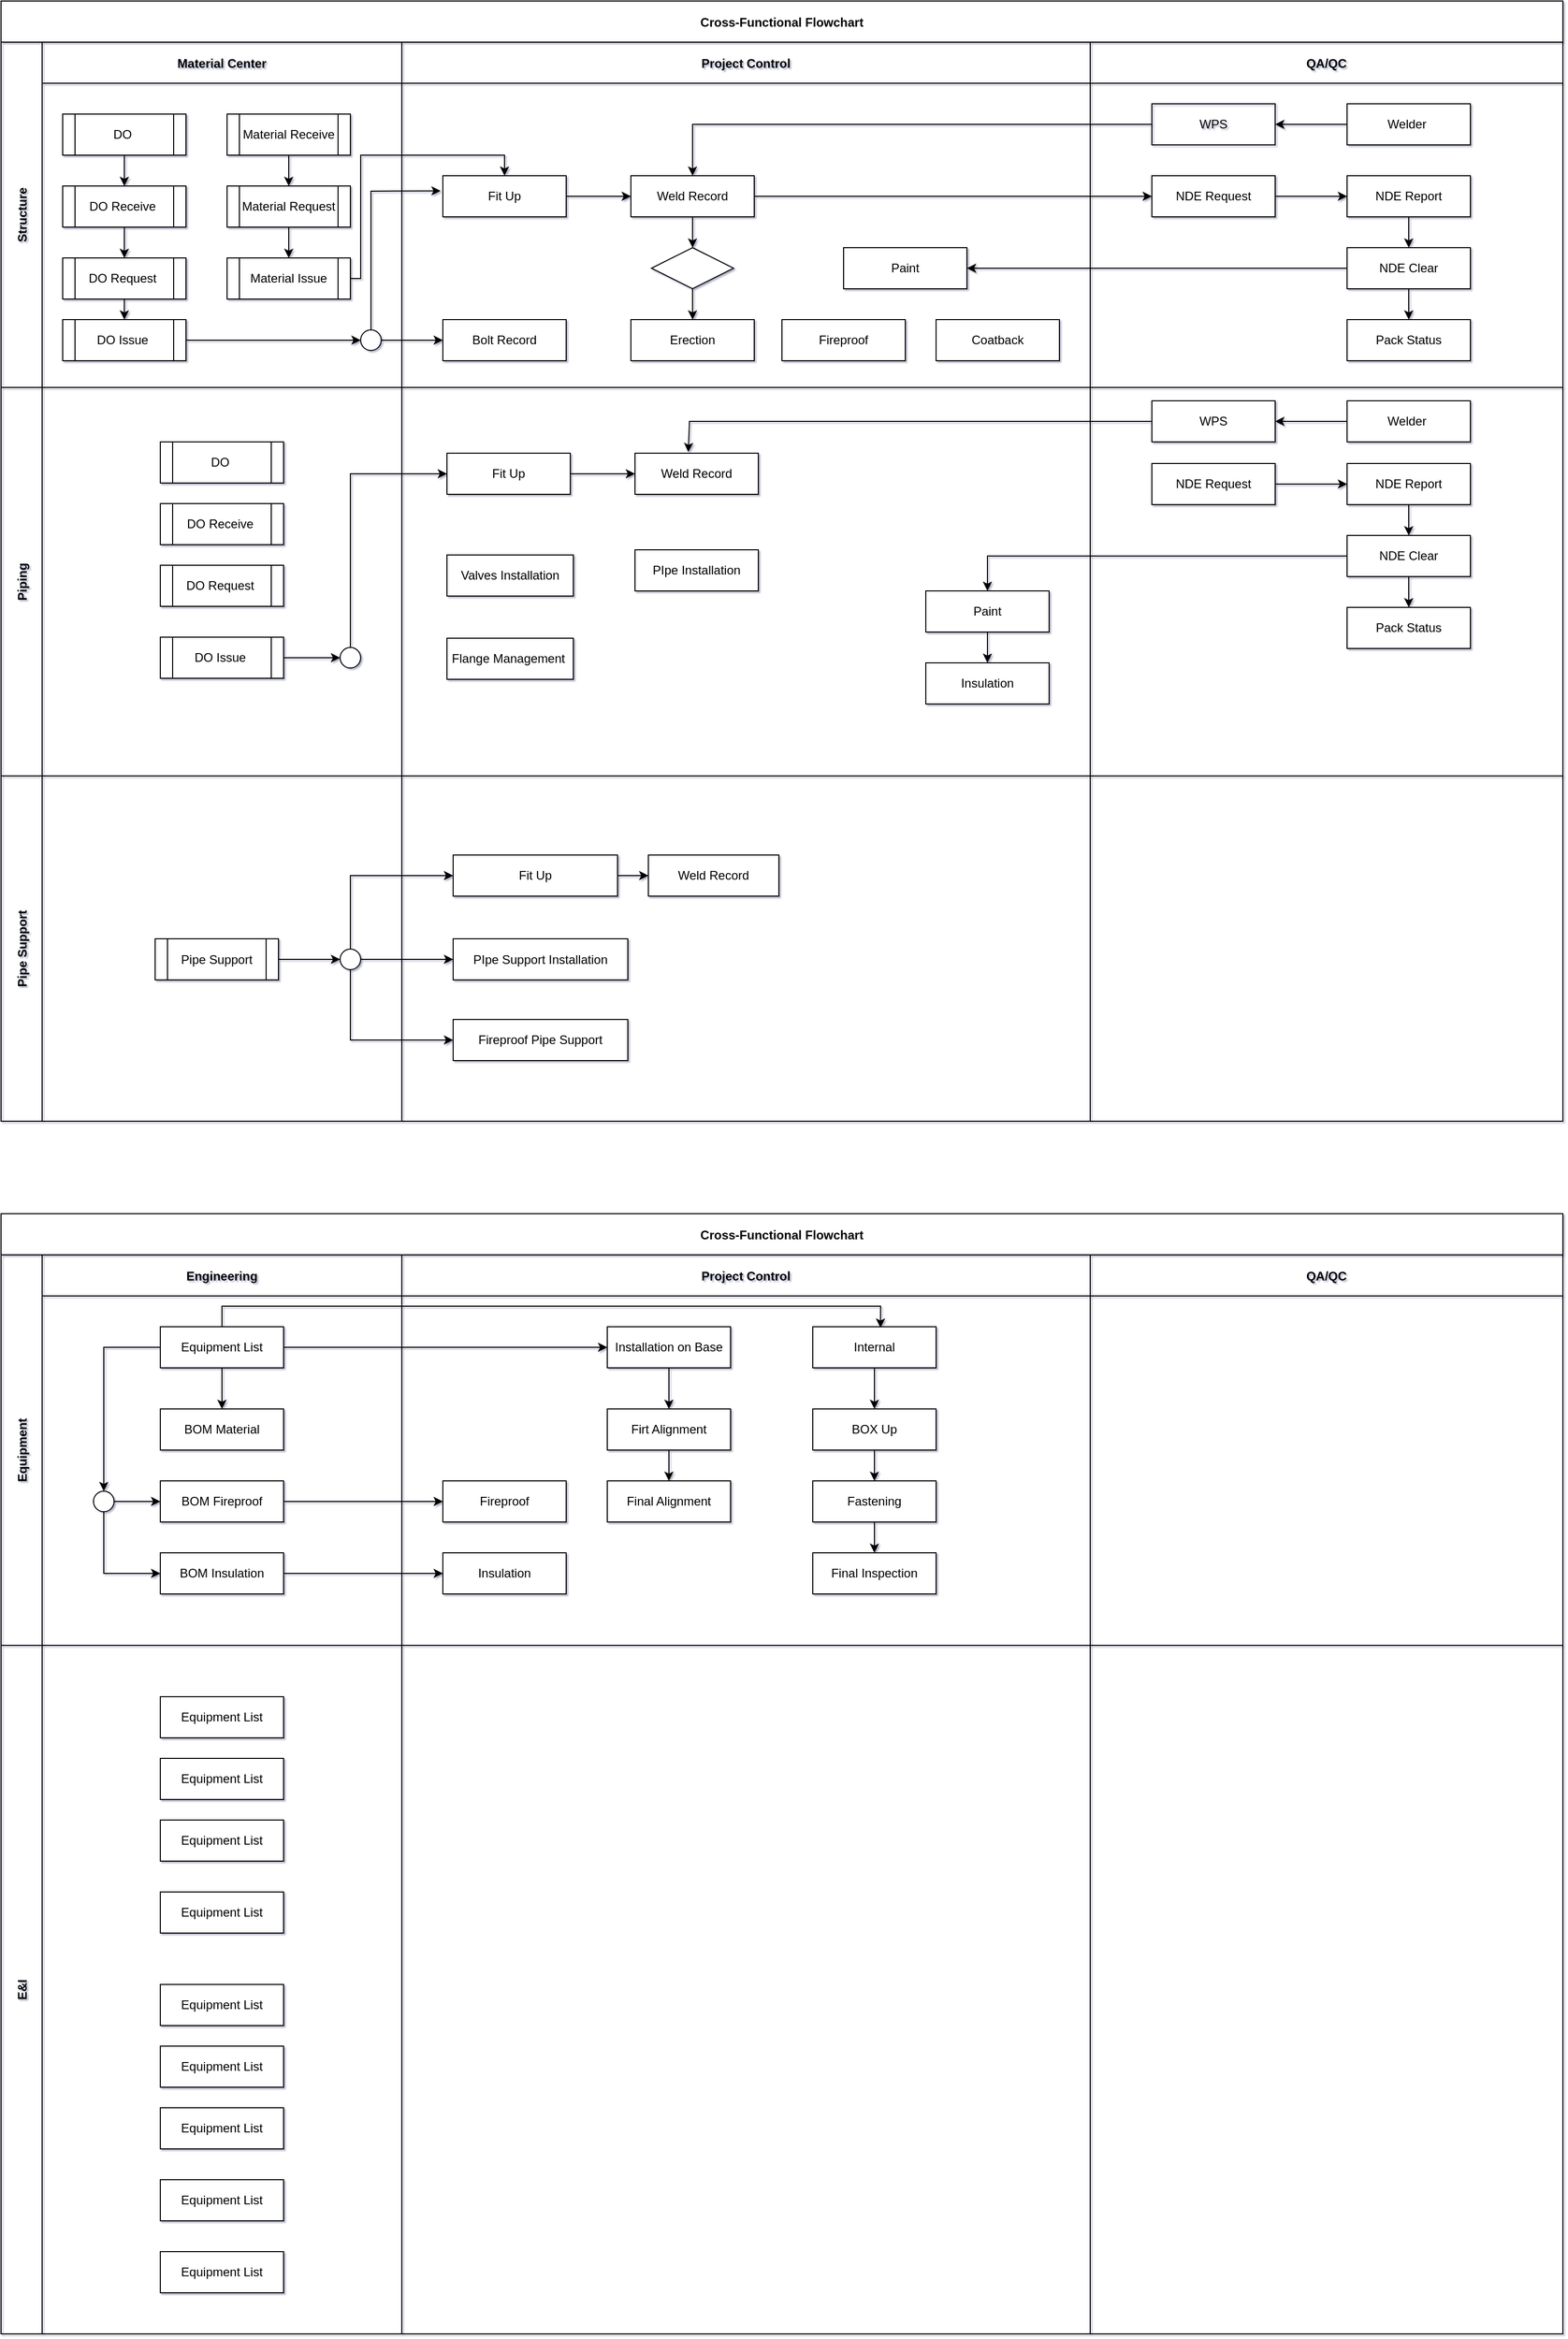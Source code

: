 <mxfile>
    <diagram id="Wvv7pnAJO43W1NHOl9yh" name="Page-1">
        <mxGraphModel dx="1386" dy="779" grid="1" gridSize="10" guides="1" tooltips="1" connect="1" arrows="1" fold="1" page="1" pageScale="1" pageWidth="1654" pageHeight="1169" background="none" math="0" shadow="1">
            <root>
                <mxCell id="0"/>
                <mxCell id="1" parent="0"/>
                <mxCell id="162" value="Cross-Functional Flowchart" style="shape=table;childLayout=tableLayout;startSize=40;collapsible=0;recursiveResize=0;expand=0;fontStyle=1;rounded=0;" parent="1" vertex="1">
                    <mxGeometry x="90" y="30" width="1520" height="1090" as="geometry"/>
                </mxCell>
                <mxCell id="163" value="Structure" style="shape=tableRow;horizontal=0;startSize=40;swimlaneHead=0;swimlaneBody=0;top=0;left=0;bottom=0;right=0;dropTarget=0;fillColor=none;collapsible=0;recursiveResize=0;expand=0;fontStyle=1;rounded=0;" parent="162" vertex="1">
                    <mxGeometry y="40" width="1520" height="336" as="geometry"/>
                </mxCell>
                <mxCell id="164" value="Material Center" style="swimlane;swimlaneHead=0;swimlaneBody=0;fontStyle=0;connectable=0;fillColor=none;startSize=40;collapsible=0;recursiveResize=0;expand=0;fontStyle=1;rounded=0;" parent="163" vertex="1">
                    <mxGeometry x="40" width="350" height="336" as="geometry">
                        <mxRectangle width="350" height="336" as="alternateBounds"/>
                    </mxGeometry>
                </mxCell>
                <mxCell id="336" style="edgeStyle=none;jumpStyle=line;html=1;exitX=0.5;exitY=1;exitDx=0;exitDy=0;entryX=0.5;entryY=0;entryDx=0;entryDy=0;strokeColor=default;rounded=0;" parent="164" source="176" target="177" edge="1">
                    <mxGeometry relative="1" as="geometry"/>
                </mxCell>
                <mxCell id="176" value="DO&amp;nbsp;" style="shape=process;whiteSpace=wrap;html=1;backgroundOutline=1;rounded=0;" parent="164" vertex="1">
                    <mxGeometry x="20" y="70" width="120" height="40" as="geometry"/>
                </mxCell>
                <mxCell id="337" style="edgeStyle=none;jumpStyle=line;html=1;exitX=0.5;exitY=1;exitDx=0;exitDy=0;entryX=0.5;entryY=0;entryDx=0;entryDy=0;strokeColor=default;rounded=0;" parent="164" source="177" target="178" edge="1">
                    <mxGeometry relative="1" as="geometry"/>
                </mxCell>
                <mxCell id="177" value="DO Receive&amp;nbsp;" style="shape=process;whiteSpace=wrap;html=1;backgroundOutline=1;rounded=0;" parent="164" vertex="1">
                    <mxGeometry x="20" y="140" width="120" height="40" as="geometry"/>
                </mxCell>
                <mxCell id="338" style="edgeStyle=none;jumpStyle=line;html=1;exitX=0.5;exitY=1;exitDx=0;exitDy=0;strokeColor=default;rounded=0;" parent="164" source="178" target="179" edge="1">
                    <mxGeometry relative="1" as="geometry"/>
                </mxCell>
                <mxCell id="178" value="DO Request&amp;nbsp;" style="shape=process;whiteSpace=wrap;html=1;backgroundOutline=1;rounded=0;" parent="164" vertex="1">
                    <mxGeometry x="20" y="210" width="120" height="40" as="geometry"/>
                </mxCell>
                <mxCell id="218" style="edgeStyle=none;html=1;exitX=1;exitY=0.5;exitDx=0;exitDy=0;rounded=0;" parent="164" source="179" target="217" edge="1">
                    <mxGeometry relative="1" as="geometry"/>
                </mxCell>
                <mxCell id="179" value="DO Issue&amp;nbsp;" style="shape=process;whiteSpace=wrap;html=1;backgroundOutline=1;rounded=0;" parent="164" vertex="1">
                    <mxGeometry x="20" y="270" width="120" height="40" as="geometry"/>
                </mxCell>
                <mxCell id="217" value="" style="ellipse;whiteSpace=wrap;html=1;aspect=fixed;rounded=0;" parent="164" vertex="1">
                    <mxGeometry x="310" y="280" width="20" height="20" as="geometry"/>
                </mxCell>
                <mxCell id="404" style="edgeStyle=none;html=1;exitX=0.5;exitY=1;exitDx=0;exitDy=0;entryX=0.5;entryY=0;entryDx=0;entryDy=0;rounded=0;" parent="164" source="399" target="400" edge="1">
                    <mxGeometry relative="1" as="geometry"/>
                </mxCell>
                <mxCell id="399" value="Material Request" style="shape=process;whiteSpace=wrap;html=1;backgroundOutline=1;rounded=0;" parent="164" vertex="1">
                    <mxGeometry x="180" y="140" width="120" height="40" as="geometry"/>
                </mxCell>
                <mxCell id="400" value="Material Issue" style="shape=process;whiteSpace=wrap;html=1;backgroundOutline=1;rounded=0;" parent="164" vertex="1">
                    <mxGeometry x="180" y="210" width="120" height="40" as="geometry"/>
                </mxCell>
                <mxCell id="403" style="edgeStyle=none;html=1;exitX=0.5;exitY=1;exitDx=0;exitDy=0;entryX=0.5;entryY=0;entryDx=0;entryDy=0;rounded=0;" parent="164" source="401" target="399" edge="1">
                    <mxGeometry relative="1" as="geometry"/>
                </mxCell>
                <mxCell id="401" value="Material Receive" style="shape=process;whiteSpace=wrap;html=1;backgroundOutline=1;rounded=0;" parent="164" vertex="1">
                    <mxGeometry x="180" y="70" width="120" height="40" as="geometry"/>
                </mxCell>
                <mxCell id="165" value="Project Control" style="swimlane;swimlaneHead=0;swimlaneBody=0;fontStyle=0;connectable=0;fillColor=none;startSize=40;collapsible=0;recursiveResize=0;expand=0;fontStyle=1;rounded=0;" parent="163" vertex="1">
                    <mxGeometry x="390" width="670" height="336" as="geometry">
                        <mxRectangle width="670" height="336" as="alternateBounds"/>
                    </mxGeometry>
                </mxCell>
                <mxCell id="195" style="edgeStyle=none;html=1;exitX=1;exitY=0.5;exitDx=0;exitDy=0;rounded=0;" parent="165" source="181" target="183" edge="1">
                    <mxGeometry relative="1" as="geometry"/>
                </mxCell>
                <mxCell id="181" value="Fit Up" style="rounded=0;whiteSpace=wrap;html=1;" parent="165" vertex="1">
                    <mxGeometry x="40" y="130" width="120" height="40" as="geometry"/>
                </mxCell>
                <mxCell id="341" style="edgeStyle=none;jumpStyle=line;html=1;exitX=0.5;exitY=1;exitDx=0;exitDy=0;entryX=0.5;entryY=0;entryDx=0;entryDy=0;strokeColor=default;rounded=0;" parent="165" source="183" target="204" edge="1">
                    <mxGeometry relative="1" as="geometry"/>
                </mxCell>
                <mxCell id="183" value="Weld Record" style="rounded=0;whiteSpace=wrap;html=1;" parent="165" vertex="1">
                    <mxGeometry x="223" y="130" width="120" height="40" as="geometry"/>
                </mxCell>
                <mxCell id="184" value="Erection" style="rounded=0;whiteSpace=wrap;html=1;" parent="165" vertex="1">
                    <mxGeometry x="223" y="270" width="120" height="40" as="geometry"/>
                </mxCell>
                <mxCell id="186" value="Fireproof" style="rounded=0;whiteSpace=wrap;html=1;" parent="165" vertex="1">
                    <mxGeometry x="370" y="270" width="120" height="40" as="geometry"/>
                </mxCell>
                <mxCell id="187" value="Paint" style="rounded=0;whiteSpace=wrap;html=1;" parent="165" vertex="1">
                    <mxGeometry x="430" y="200" width="120" height="40" as="geometry"/>
                </mxCell>
                <mxCell id="189" value="Bolt Record" style="rounded=0;whiteSpace=wrap;html=1;" parent="165" vertex="1">
                    <mxGeometry x="40" y="270" width="120" height="40" as="geometry"/>
                </mxCell>
                <mxCell id="340" style="edgeStyle=none;jumpStyle=line;html=1;exitX=0.5;exitY=1;exitDx=0;exitDy=0;entryX=0.5;entryY=0;entryDx=0;entryDy=0;strokeColor=default;rounded=0;" parent="165" source="204" target="184" edge="1">
                    <mxGeometry relative="1" as="geometry"/>
                </mxCell>
                <mxCell id="204" value="" style="rhombus;whiteSpace=wrap;html=1;rounded=0;" parent="165" vertex="1">
                    <mxGeometry x="243" y="200" width="80" height="40" as="geometry"/>
                </mxCell>
                <mxCell id="345" value="Coatback" style="rounded=0;whiteSpace=wrap;html=1;" parent="165" vertex="1">
                    <mxGeometry x="520" y="270" width="120" height="40" as="geometry"/>
                </mxCell>
                <mxCell id="166" value="QA/QC" style="swimlane;swimlaneHead=0;swimlaneBody=0;fontStyle=0;connectable=0;fillColor=none;startSize=40;collapsible=0;recursiveResize=0;expand=0;fontStyle=1;rounded=0;" parent="163" vertex="1">
                    <mxGeometry x="1060" width="460" height="336" as="geometry">
                        <mxRectangle width="460" height="336" as="alternateBounds"/>
                    </mxGeometry>
                </mxCell>
                <mxCell id="201" style="edgeStyle=none;html=1;exitX=1;exitY=0.5;exitDx=0;exitDy=0;entryX=0;entryY=0.5;entryDx=0;entryDy=0;rounded=0;" parent="166" source="196" target="197" edge="1">
                    <mxGeometry relative="1" as="geometry"/>
                </mxCell>
                <mxCell id="196" value="NDE Request" style="rounded=0;whiteSpace=wrap;html=1;" parent="166" vertex="1">
                    <mxGeometry x="60" y="130" width="120" height="40" as="geometry"/>
                </mxCell>
                <mxCell id="202" style="edgeStyle=none;html=1;exitX=0.5;exitY=1;exitDx=0;exitDy=0;entryX=0.5;entryY=0;entryDx=0;entryDy=0;rounded=0;" parent="166" source="197" target="198" edge="1">
                    <mxGeometry relative="1" as="geometry"/>
                </mxCell>
                <mxCell id="197" value="NDE Report" style="rounded=0;whiteSpace=wrap;html=1;" parent="166" vertex="1">
                    <mxGeometry x="250" y="130" width="120" height="40" as="geometry"/>
                </mxCell>
                <mxCell id="203" style="edgeStyle=none;html=1;exitX=0.5;exitY=1;exitDx=0;exitDy=0;rounded=0;" parent="166" source="198" target="199" edge="1">
                    <mxGeometry relative="1" as="geometry"/>
                </mxCell>
                <mxCell id="198" value="NDE Clear" style="rounded=0;whiteSpace=wrap;html=1;" parent="166" vertex="1">
                    <mxGeometry x="250" y="200" width="120" height="40" as="geometry"/>
                </mxCell>
                <mxCell id="199" value="Pack Status" style="rounded=0;whiteSpace=wrap;html=1;" parent="166" vertex="1">
                    <mxGeometry x="250" y="270" width="120" height="40" as="geometry"/>
                </mxCell>
                <mxCell id="353" style="edgeStyle=none;jumpStyle=line;html=1;exitX=0;exitY=0.5;exitDx=0;exitDy=0;entryX=1;entryY=0.5;entryDx=0;entryDy=0;strokeColor=default;rounded=0;" parent="166" source="351" target="352" edge="1">
                    <mxGeometry relative="1" as="geometry"/>
                </mxCell>
                <mxCell id="351" value="Welder&amp;nbsp;" style="rounded=0;whiteSpace=wrap;html=1;" parent="166" vertex="1">
                    <mxGeometry x="250" y="60" width="120" height="40" as="geometry"/>
                </mxCell>
                <mxCell id="352" value="WPS" style="rounded=0;whiteSpace=wrap;html=1;fillColor=none;" parent="166" vertex="1">
                    <mxGeometry x="60" y="60" width="120" height="40" as="geometry"/>
                </mxCell>
                <mxCell id="200" style="edgeStyle=none;html=1;exitX=1;exitY=0.5;exitDx=0;exitDy=0;rounded=0;" parent="163" source="183" target="196" edge="1">
                    <mxGeometry relative="1" as="geometry"/>
                </mxCell>
                <mxCell id="210" style="edgeStyle=none;html=1;exitX=0;exitY=0.5;exitDx=0;exitDy=0;entryX=1;entryY=0.5;entryDx=0;entryDy=0;rounded=0;" parent="163" source="198" target="187" edge="1">
                    <mxGeometry relative="1" as="geometry"/>
                </mxCell>
                <mxCell id="219" style="edgeStyle=none;html=1;exitX=1;exitY=0.5;exitDx=0;exitDy=0;entryX=0;entryY=0.5;entryDx=0;entryDy=0;rounded=0;" parent="163" source="217" target="189" edge="1">
                    <mxGeometry relative="1" as="geometry"/>
                </mxCell>
                <mxCell id="220" style="edgeStyle=none;html=1;exitX=0.5;exitY=0;exitDx=0;exitDy=0;entryX=-0.018;entryY=0.368;entryDx=0;entryDy=0;entryPerimeter=0;rounded=0;" parent="163" source="217" target="181" edge="1">
                    <mxGeometry relative="1" as="geometry">
                        <Array as="points">
                            <mxPoint x="360" y="145"/>
                        </Array>
                    </mxGeometry>
                </mxCell>
                <mxCell id="354" style="edgeStyle=none;jumpStyle=line;html=1;exitX=0;exitY=0.5;exitDx=0;exitDy=0;entryX=0.5;entryY=0;entryDx=0;entryDy=0;strokeColor=default;rounded=0;" parent="163" source="352" target="183" edge="1">
                    <mxGeometry relative="1" as="geometry">
                        <Array as="points">
                            <mxPoint x="673" y="80"/>
                        </Array>
                    </mxGeometry>
                </mxCell>
                <mxCell id="405" style="edgeStyle=none;html=1;exitX=1;exitY=0.5;exitDx=0;exitDy=0;entryX=0.5;entryY=0;entryDx=0;entryDy=0;rounded=0;" parent="163" source="400" target="181" edge="1">
                    <mxGeometry relative="1" as="geometry">
                        <Array as="points">
                            <mxPoint x="350" y="230"/>
                            <mxPoint x="350" y="110"/>
                            <mxPoint x="490" y="110"/>
                        </Array>
                    </mxGeometry>
                </mxCell>
                <mxCell id="167" value="Piping" style="shape=tableRow;horizontal=0;startSize=40;swimlaneHead=0;swimlaneBody=0;top=0;left=0;bottom=0;right=0;dropTarget=0;fillColor=none;collapsible=0;recursiveResize=0;expand=0;fontStyle=1;rounded=0;" parent="162" vertex="1">
                    <mxGeometry y="376" width="1520" height="378" as="geometry"/>
                </mxCell>
                <mxCell id="168" value="" style="swimlane;swimlaneHead=0;swimlaneBody=0;fontStyle=0;connectable=0;fillColor=none;startSize=0;collapsible=0;recursiveResize=0;expand=0;fontStyle=1;rounded=0;" parent="167" vertex="1">
                    <mxGeometry x="40" width="350" height="378" as="geometry">
                        <mxRectangle width="350" height="378" as="alternateBounds"/>
                    </mxGeometry>
                </mxCell>
                <mxCell id="224" value="DO&amp;nbsp;" style="shape=process;whiteSpace=wrap;html=1;backgroundOutline=1;rounded=0;" parent="168" vertex="1">
                    <mxGeometry x="115" y="53" width="120" height="40" as="geometry"/>
                </mxCell>
                <mxCell id="225" value="DO Receive&amp;nbsp;" style="shape=process;whiteSpace=wrap;html=1;backgroundOutline=1;rounded=0;" parent="168" vertex="1">
                    <mxGeometry x="115" y="113" width="120" height="40" as="geometry"/>
                </mxCell>
                <mxCell id="226" value="DO Request&amp;nbsp;" style="shape=process;whiteSpace=wrap;html=1;backgroundOutline=1;rounded=0;" parent="168" vertex="1">
                    <mxGeometry x="115" y="173" width="120" height="40" as="geometry"/>
                </mxCell>
                <mxCell id="228" value="DO Issue&amp;nbsp;" style="shape=process;whiteSpace=wrap;html=1;backgroundOutline=1;rounded=0;" parent="168" vertex="1">
                    <mxGeometry x="115" y="243" width="120" height="40" as="geometry"/>
                </mxCell>
                <mxCell id="229" value="" style="ellipse;whiteSpace=wrap;html=1;aspect=fixed;rounded=0;" parent="168" vertex="1">
                    <mxGeometry x="290" y="253" width="20" height="20" as="geometry"/>
                </mxCell>
                <mxCell id="227" style="edgeStyle=none;html=1;exitX=1;exitY=0.5;exitDx=0;exitDy=0;rounded=0;" parent="168" source="228" target="229" edge="1">
                    <mxGeometry relative="1" as="geometry"/>
                </mxCell>
                <mxCell id="169" value="" style="swimlane;swimlaneHead=0;swimlaneBody=0;fontStyle=0;connectable=0;fillColor=none;startSize=0;collapsible=0;recursiveResize=0;expand=0;fontStyle=1;rounded=0;" parent="167" vertex="1">
                    <mxGeometry x="390" width="670" height="378" as="geometry">
                        <mxRectangle width="670" height="378" as="alternateBounds"/>
                    </mxGeometry>
                </mxCell>
                <mxCell id="334" style="edgeStyle=none;html=1;exitX=1;exitY=0.5;exitDx=0;exitDy=0;entryX=0;entryY=0.5;entryDx=0;entryDy=0;rounded=0;" parent="169" source="230" target="231" edge="1">
                    <mxGeometry relative="1" as="geometry"/>
                </mxCell>
                <mxCell id="230" value="Fit Up" style="rounded=0;whiteSpace=wrap;html=1;" parent="169" vertex="1">
                    <mxGeometry x="44" y="64" width="120" height="40" as="geometry"/>
                </mxCell>
                <mxCell id="231" value="Weld Record" style="rounded=0;whiteSpace=wrap;html=1;" parent="169" vertex="1">
                    <mxGeometry x="227" y="64" width="120" height="40" as="geometry"/>
                </mxCell>
                <mxCell id="234" value="PIpe Installation" style="rounded=0;whiteSpace=wrap;html=1;" parent="169" vertex="1">
                    <mxGeometry x="227" y="158" width="120" height="40" as="geometry"/>
                </mxCell>
                <mxCell id="242" value="Insulation" style="rounded=0;whiteSpace=wrap;html=1;" parent="169" vertex="1">
                    <mxGeometry x="510" y="268" width="120" height="40" as="geometry"/>
                </mxCell>
                <mxCell id="361" style="edgeStyle=none;jumpStyle=line;html=1;exitX=0.5;exitY=1;exitDx=0;exitDy=0;entryX=0.5;entryY=0;entryDx=0;entryDy=0;strokeColor=default;rounded=0;" parent="169" source="244" target="242" edge="1">
                    <mxGeometry relative="1" as="geometry"/>
                </mxCell>
                <mxCell id="244" value="Paint" style="rounded=0;whiteSpace=wrap;html=1;" parent="169" vertex="1">
                    <mxGeometry x="510" y="198" width="120" height="40" as="geometry"/>
                </mxCell>
                <mxCell id="347" value="Valves Installation" style="rounded=0;whiteSpace=wrap;html=1;" parent="169" vertex="1">
                    <mxGeometry x="44" y="163" width="123" height="40" as="geometry"/>
                </mxCell>
                <mxCell id="348" value="Flange Management&amp;nbsp;" style="rounded=0;whiteSpace=wrap;html=1;" parent="169" vertex="1">
                    <mxGeometry x="44" y="244" width="123" height="40" as="geometry"/>
                </mxCell>
                <mxCell id="170" value="" style="swimlane;swimlaneHead=0;swimlaneBody=0;fontStyle=0;connectable=0;fillColor=none;startSize=0;collapsible=0;recursiveResize=0;expand=0;fontStyle=1;rounded=0;" parent="167" vertex="1">
                    <mxGeometry x="1060" width="460" height="378" as="geometry">
                        <mxRectangle width="460" height="378" as="alternateBounds"/>
                    </mxGeometry>
                </mxCell>
                <mxCell id="236" value="NDE Request" style="rounded=0;whiteSpace=wrap;html=1;" parent="170" vertex="1">
                    <mxGeometry x="60" y="74" width="120" height="40" as="geometry"/>
                </mxCell>
                <mxCell id="238" value="NDE Report" style="rounded=0;whiteSpace=wrap;html=1;" parent="170" vertex="1">
                    <mxGeometry x="250" y="74" width="120" height="40" as="geometry"/>
                </mxCell>
                <mxCell id="235" style="edgeStyle=none;html=1;exitX=1;exitY=0.5;exitDx=0;exitDy=0;entryX=0;entryY=0.5;entryDx=0;entryDy=0;rounded=0;" parent="170" source="236" target="238" edge="1">
                    <mxGeometry relative="1" as="geometry"/>
                </mxCell>
                <mxCell id="240" value="NDE Clear" style="rounded=0;whiteSpace=wrap;html=1;" parent="170" vertex="1">
                    <mxGeometry x="250" y="144" width="120" height="40" as="geometry"/>
                </mxCell>
                <mxCell id="237" style="edgeStyle=none;html=1;exitX=0.5;exitY=1;exitDx=0;exitDy=0;entryX=0.5;entryY=0;entryDx=0;entryDy=0;rounded=0;" parent="170" source="238" target="240" edge="1">
                    <mxGeometry relative="1" as="geometry"/>
                </mxCell>
                <mxCell id="241" value="Pack Status" style="rounded=0;whiteSpace=wrap;html=1;" parent="170" vertex="1">
                    <mxGeometry x="250" y="214" width="120" height="40" as="geometry"/>
                </mxCell>
                <mxCell id="239" style="edgeStyle=none;html=1;exitX=0.5;exitY=1;exitDx=0;exitDy=0;rounded=0;" parent="170" source="240" target="241" edge="1">
                    <mxGeometry relative="1" as="geometry"/>
                </mxCell>
                <mxCell id="357" style="edgeStyle=none;jumpStyle=line;html=1;exitX=0;exitY=0.5;exitDx=0;exitDy=0;entryX=1;entryY=0.5;entryDx=0;entryDy=0;strokeColor=default;rounded=0;" parent="170" source="355" target="356" edge="1">
                    <mxGeometry relative="1" as="geometry"/>
                </mxCell>
                <mxCell id="355" value="Welder&amp;nbsp;" style="rounded=0;whiteSpace=wrap;html=1;" parent="170" vertex="1">
                    <mxGeometry x="250" y="13" width="120" height="40" as="geometry"/>
                </mxCell>
                <mxCell id="356" value="WPS" style="rounded=0;whiteSpace=wrap;html=1;" parent="170" vertex="1">
                    <mxGeometry x="60" y="13" width="120" height="40" as="geometry"/>
                </mxCell>
                <mxCell id="233" style="edgeStyle=none;html=1;exitX=0.5;exitY=0;exitDx=0;exitDy=0;entryX=0;entryY=0.5;entryDx=0;entryDy=0;rounded=0;" parent="167" source="229" target="230" edge="1">
                    <mxGeometry relative="1" as="geometry">
                        <Array as="points">
                            <mxPoint x="340" y="84"/>
                        </Array>
                    </mxGeometry>
                </mxCell>
                <mxCell id="358" style="edgeStyle=none;jumpStyle=line;html=1;exitX=0;exitY=0.5;exitDx=0;exitDy=0;entryX=0.432;entryY=-0.028;entryDx=0;entryDy=0;entryPerimeter=0;strokeColor=default;rounded=0;" parent="167" source="356" target="231" edge="1">
                    <mxGeometry relative="1" as="geometry">
                        <Array as="points">
                            <mxPoint x="670" y="33"/>
                        </Array>
                    </mxGeometry>
                </mxCell>
                <mxCell id="360" style="edgeStyle=none;jumpStyle=line;html=1;exitX=0;exitY=0.5;exitDx=0;exitDy=0;entryX=0.5;entryY=0;entryDx=0;entryDy=0;strokeColor=default;rounded=0;" parent="167" source="240" target="244" edge="1">
                    <mxGeometry relative="1" as="geometry">
                        <Array as="points">
                            <mxPoint x="960" y="164"/>
                        </Array>
                    </mxGeometry>
                </mxCell>
                <mxCell id="171" value="Pipe Support" style="shape=tableRow;horizontal=0;startSize=40;swimlaneHead=0;swimlaneBody=0;top=0;left=0;bottom=0;right=0;dropTarget=0;fillColor=none;collapsible=0;recursiveResize=0;expand=0;fontStyle=1;rounded=0;" parent="162" vertex="1">
                    <mxGeometry y="754" width="1520" height="336" as="geometry"/>
                </mxCell>
                <mxCell id="172" value="" style="swimlane;swimlaneHead=0;swimlaneBody=0;fontStyle=0;connectable=0;fillColor=none;startSize=0;collapsible=0;recursiveResize=0;expand=0;fontStyle=1;rounded=0;" parent="171" vertex="1">
                    <mxGeometry x="40" width="350" height="336" as="geometry">
                        <mxRectangle width="350" height="336" as="alternateBounds"/>
                    </mxGeometry>
                </mxCell>
                <mxCell id="330" style="edgeStyle=none;html=1;exitX=1;exitY=0.5;exitDx=0;exitDy=0;entryX=0;entryY=0.5;entryDx=0;entryDy=0;rounded=0;" parent="172" source="323" target="328" edge="1">
                    <mxGeometry relative="1" as="geometry"/>
                </mxCell>
                <mxCell id="323" value="Pipe Support" style="shape=process;whiteSpace=wrap;html=1;backgroundOutline=1;rounded=0;" parent="172" vertex="1">
                    <mxGeometry x="110" y="158.5" width="120" height="40" as="geometry"/>
                </mxCell>
                <mxCell id="328" value="" style="ellipse;whiteSpace=wrap;html=1;aspect=fixed;rounded=0;" parent="172" vertex="1">
                    <mxGeometry x="290" y="168.5" width="20" height="20" as="geometry"/>
                </mxCell>
                <mxCell id="173" value="" style="swimlane;swimlaneHead=0;swimlaneBody=0;fontStyle=0;connectable=0;fillColor=none;startSize=0;collapsible=0;recursiveResize=0;expand=0;fontStyle=1;rounded=0;" parent="171" vertex="1">
                    <mxGeometry x="390" width="670" height="336" as="geometry">
                        <mxRectangle width="670" height="336" as="alternateBounds"/>
                    </mxGeometry>
                </mxCell>
                <mxCell id="325" style="edgeStyle=none;html=1;exitX=1;exitY=0.5;exitDx=0;exitDy=0;entryX=0;entryY=0.5;entryDx=0;entryDy=0;rounded=0;" parent="173" source="246" target="247" edge="1">
                    <mxGeometry relative="1" as="geometry"/>
                </mxCell>
                <mxCell id="246" value="Fit Up" style="rounded=0;whiteSpace=wrap;html=1;" parent="173" vertex="1">
                    <mxGeometry x="50" y="77" width="160" height="40" as="geometry"/>
                </mxCell>
                <mxCell id="247" value="Weld Record" style="rounded=0;whiteSpace=wrap;html=1;" parent="173" vertex="1">
                    <mxGeometry x="240" y="77" width="127" height="40" as="geometry"/>
                </mxCell>
                <mxCell id="248" value="PIpe Support Installation" style="rounded=0;whiteSpace=wrap;html=1;" parent="173" vertex="1">
                    <mxGeometry x="50" y="158.5" width="170" height="40" as="geometry"/>
                </mxCell>
                <mxCell id="249" value="Fireproof Pipe Support" style="rounded=0;whiteSpace=wrap;html=1;" parent="173" vertex="1">
                    <mxGeometry x="50" y="237" width="170" height="40" as="geometry"/>
                </mxCell>
                <mxCell id="174" value="" style="swimlane;swimlaneHead=0;swimlaneBody=0;fontStyle=0;connectable=0;fillColor=none;startSize=0;collapsible=0;recursiveResize=0;expand=0;fontStyle=1;rounded=0;" parent="171" vertex="1">
                    <mxGeometry x="1060" width="460" height="336" as="geometry">
                        <mxRectangle width="460" height="336" as="alternateBounds"/>
                    </mxGeometry>
                </mxCell>
                <mxCell id="331" style="edgeStyle=none;html=1;exitX=0.5;exitY=0;exitDx=0;exitDy=0;entryX=0;entryY=0.5;entryDx=0;entryDy=0;rounded=0;" parent="171" source="328" target="246" edge="1">
                    <mxGeometry relative="1" as="geometry">
                        <Array as="points">
                            <mxPoint x="340" y="97"/>
                        </Array>
                    </mxGeometry>
                </mxCell>
                <mxCell id="332" style="edgeStyle=none;html=1;exitX=0.5;exitY=1;exitDx=0;exitDy=0;entryX=0;entryY=0.5;entryDx=0;entryDy=0;rounded=0;" parent="171" source="328" target="249" edge="1">
                    <mxGeometry relative="1" as="geometry">
                        <Array as="points">
                            <mxPoint x="340" y="257"/>
                        </Array>
                    </mxGeometry>
                </mxCell>
                <mxCell id="333" style="edgeStyle=none;html=1;exitX=1;exitY=0.5;exitDx=0;exitDy=0;entryX=0;entryY=0.5;entryDx=0;entryDy=0;rounded=0;" parent="171" source="328" target="248" edge="1">
                    <mxGeometry relative="1" as="geometry"/>
                </mxCell>
                <mxCell id="260" value="Cross-Functional Flowchart" style="shape=table;childLayout=tableLayout;startSize=40;collapsible=0;recursiveResize=0;expand=0;fontStyle=1;rounded=0;" parent="1" vertex="1">
                    <mxGeometry x="90" y="1210" width="1520" height="1090" as="geometry"/>
                </mxCell>
                <mxCell id="261" value="Equipment" style="shape=tableRow;horizontal=0;startSize=40;swimlaneHead=0;swimlaneBody=0;top=0;left=0;bottom=0;right=0;dropTarget=0;fillColor=none;collapsible=0;recursiveResize=0;expand=0;fontStyle=1;rounded=0;" parent="260" vertex="1">
                    <mxGeometry y="40" width="1520" height="380" as="geometry"/>
                </mxCell>
                <mxCell id="262" value="Engineering" style="swimlane;swimlaneHead=0;swimlaneBody=0;fontStyle=0;connectable=0;fillColor=none;startSize=40;collapsible=0;recursiveResize=0;expand=0;fontStyle=1;rounded=0;" parent="261" vertex="1">
                    <mxGeometry x="40" width="350" height="380" as="geometry">
                        <mxRectangle width="350" height="380" as="alternateBounds"/>
                    </mxGeometry>
                </mxCell>
                <mxCell id="367" style="edgeStyle=none;html=1;exitX=0.5;exitY=1;exitDx=0;exitDy=0;entryX=0.5;entryY=0;entryDx=0;entryDy=0;rounded=0;" parent="262" source="362" target="363" edge="1">
                    <mxGeometry relative="1" as="geometry"/>
                </mxCell>
                <mxCell id="372" style="edgeStyle=none;html=1;exitX=0;exitY=0.5;exitDx=0;exitDy=0;entryX=0.5;entryY=0;entryDx=0;entryDy=0;rounded=0;" parent="262" source="362" target="371" edge="1">
                    <mxGeometry relative="1" as="geometry">
                        <Array as="points">
                            <mxPoint x="60" y="90"/>
                        </Array>
                    </mxGeometry>
                </mxCell>
                <mxCell id="362" value="Equipment List" style="rounded=0;whiteSpace=wrap;html=1;" parent="262" vertex="1">
                    <mxGeometry x="115" y="70" width="120" height="40" as="geometry"/>
                </mxCell>
                <mxCell id="363" value="BOM Material" style="rounded=0;whiteSpace=wrap;html=1;" parent="262" vertex="1">
                    <mxGeometry x="115" y="150" width="120" height="40" as="geometry"/>
                </mxCell>
                <mxCell id="364" value="BOM Fireproof" style="rounded=0;whiteSpace=wrap;html=1;" parent="262" vertex="1">
                    <mxGeometry x="115" y="220" width="120" height="40" as="geometry"/>
                </mxCell>
                <mxCell id="365" value="BOM Insulation" style="rounded=0;whiteSpace=wrap;html=1;" parent="262" vertex="1">
                    <mxGeometry x="115" y="290" width="120" height="40" as="geometry"/>
                </mxCell>
                <mxCell id="375" style="edgeStyle=none;html=1;exitX=0.5;exitY=1;exitDx=0;exitDy=0;entryX=0;entryY=0.5;entryDx=0;entryDy=0;rounded=0;" parent="262" source="371" target="365" edge="1">
                    <mxGeometry relative="1" as="geometry">
                        <Array as="points">
                            <mxPoint x="60" y="310"/>
                        </Array>
                    </mxGeometry>
                </mxCell>
                <mxCell id="376" style="edgeStyle=none;html=1;exitX=1;exitY=0.5;exitDx=0;exitDy=0;entryX=0;entryY=0.5;entryDx=0;entryDy=0;rounded=0;" parent="262" source="371" target="364" edge="1">
                    <mxGeometry relative="1" as="geometry"/>
                </mxCell>
                <mxCell id="371" value="" style="ellipse;whiteSpace=wrap;html=1;aspect=fixed;rounded=0;" parent="262" vertex="1">
                    <mxGeometry x="50" y="230" width="20" height="20" as="geometry"/>
                </mxCell>
                <mxCell id="269" value="Project Control" style="swimlane;swimlaneHead=0;swimlaneBody=0;fontStyle=0;connectable=0;fillColor=none;startSize=40;collapsible=0;recursiveResize=0;expand=0;fontStyle=1;rounded=0;" parent="261" vertex="1">
                    <mxGeometry x="390" width="670" height="380" as="geometry">
                        <mxRectangle width="670" height="380" as="alternateBounds"/>
                    </mxGeometry>
                </mxCell>
                <mxCell id="377" value="Fireproof" style="rounded=0;whiteSpace=wrap;html=1;" parent="269" vertex="1">
                    <mxGeometry x="40" y="220" width="120" height="40" as="geometry"/>
                </mxCell>
                <mxCell id="378" value="Insulation" style="rounded=0;whiteSpace=wrap;html=1;" parent="269" vertex="1">
                    <mxGeometry x="40" y="290" width="120" height="40" as="geometry"/>
                </mxCell>
                <mxCell id="392" style="edgeStyle=none;html=1;exitX=0.5;exitY=1;exitDx=0;exitDy=0;entryX=0.5;entryY=0;entryDx=0;entryDy=0;rounded=0;" parent="269" source="380" target="381" edge="1">
                    <mxGeometry relative="1" as="geometry"/>
                </mxCell>
                <mxCell id="380" value="Installation on Base" style="rounded=0;whiteSpace=wrap;html=1;" parent="269" vertex="1">
                    <mxGeometry x="200" y="70" width="120" height="40" as="geometry"/>
                </mxCell>
                <mxCell id="393" style="edgeStyle=none;html=1;exitX=0.5;exitY=1;exitDx=0;exitDy=0;entryX=0.5;entryY=0;entryDx=0;entryDy=0;rounded=0;" parent="269" source="381" target="382" edge="1">
                    <mxGeometry relative="1" as="geometry"/>
                </mxCell>
                <mxCell id="381" value="Firt Alignment" style="rounded=0;whiteSpace=wrap;html=1;" parent="269" vertex="1">
                    <mxGeometry x="200" y="150" width="120" height="40" as="geometry"/>
                </mxCell>
                <mxCell id="382" value="Final Alignment" style="rounded=0;whiteSpace=wrap;html=1;" parent="269" vertex="1">
                    <mxGeometry x="200" y="220" width="120" height="40" as="geometry"/>
                </mxCell>
                <mxCell id="396" style="edgeStyle=none;html=1;exitX=0.5;exitY=1;exitDx=0;exitDy=0;entryX=0.5;entryY=0;entryDx=0;entryDy=0;rounded=0;" parent="269" source="384" target="385" edge="1">
                    <mxGeometry relative="1" as="geometry"/>
                </mxCell>
                <mxCell id="384" value="Internal" style="rounded=0;whiteSpace=wrap;html=1;" parent="269" vertex="1">
                    <mxGeometry x="400" y="70" width="120" height="40" as="geometry"/>
                </mxCell>
                <mxCell id="397" style="edgeStyle=none;html=1;exitX=0.5;exitY=1;exitDx=0;exitDy=0;entryX=0.5;entryY=0;entryDx=0;entryDy=0;rounded=0;" parent="269" source="385" target="386" edge="1">
                    <mxGeometry relative="1" as="geometry"/>
                </mxCell>
                <mxCell id="385" value="BOX Up" style="rounded=0;whiteSpace=wrap;html=1;" parent="269" vertex="1">
                    <mxGeometry x="400" y="150" width="120" height="40" as="geometry"/>
                </mxCell>
                <mxCell id="398" style="edgeStyle=none;html=1;exitX=0.5;exitY=1;exitDx=0;exitDy=0;entryX=0.5;entryY=0;entryDx=0;entryDy=0;rounded=0;" parent="269" source="386" target="387" edge="1">
                    <mxGeometry relative="1" as="geometry"/>
                </mxCell>
                <mxCell id="386" value="Fastening" style="rounded=0;whiteSpace=wrap;html=1;" parent="269" vertex="1">
                    <mxGeometry x="400" y="220" width="120" height="40" as="geometry"/>
                </mxCell>
                <mxCell id="387" value="Final Inspection" style="rounded=0;whiteSpace=wrap;html=1;" parent="269" vertex="1">
                    <mxGeometry x="400" y="290" width="120" height="40" as="geometry"/>
                </mxCell>
                <mxCell id="279" value="QA/QC" style="swimlane;swimlaneHead=0;swimlaneBody=0;fontStyle=0;connectable=0;fillColor=none;startSize=40;collapsible=0;recursiveResize=0;expand=0;fontStyle=1;rounded=0;" parent="261" vertex="1">
                    <mxGeometry x="1060" width="460" height="380" as="geometry">
                        <mxRectangle width="460" height="380" as="alternateBounds"/>
                    </mxGeometry>
                </mxCell>
                <mxCell id="388" style="edgeStyle=none;html=1;exitX=1;exitY=0.5;exitDx=0;exitDy=0;rounded=0;" parent="261" source="364" target="377" edge="1">
                    <mxGeometry relative="1" as="geometry"/>
                </mxCell>
                <mxCell id="389" style="edgeStyle=none;html=1;exitX=1;exitY=0.5;exitDx=0;exitDy=0;rounded=0;" parent="261" source="365" target="378" edge="1">
                    <mxGeometry relative="1" as="geometry"/>
                </mxCell>
                <mxCell id="390" style="edgeStyle=none;html=1;exitX=1;exitY=0.5;exitDx=0;exitDy=0;rounded=0;" parent="261" source="362" target="380" edge="1">
                    <mxGeometry relative="1" as="geometry"/>
                </mxCell>
                <mxCell id="394" style="edgeStyle=none;html=1;exitX=0.5;exitY=0;exitDx=0;exitDy=0;entryX=0.549;entryY=0.025;entryDx=0;entryDy=0;entryPerimeter=0;rounded=0;" parent="261" source="362" target="384" edge="1">
                    <mxGeometry relative="1" as="geometry">
                        <Array as="points">
                            <mxPoint x="215" y="50"/>
                            <mxPoint x="530" y="50"/>
                            <mxPoint x="856" y="50"/>
                        </Array>
                    </mxGeometry>
                </mxCell>
                <mxCell id="291" value="E&amp;I" style="shape=tableRow;horizontal=0;startSize=40;swimlaneHead=0;swimlaneBody=0;top=0;left=0;bottom=0;right=0;dropTarget=0;fillColor=none;collapsible=0;recursiveResize=0;expand=0;fontStyle=1;rounded=0;" parent="260" vertex="1">
                    <mxGeometry y="420" width="1520" height="670" as="geometry"/>
                </mxCell>
                <mxCell id="292" value="" style="swimlane;swimlaneHead=0;swimlaneBody=0;fontStyle=0;connectable=0;fillColor=none;startSize=0;collapsible=0;recursiveResize=0;expand=0;fontStyle=1;rounded=0;" parent="291" vertex="1">
                    <mxGeometry x="40" width="350" height="670" as="geometry">
                        <mxRectangle width="350" height="670" as="alternateBounds"/>
                    </mxGeometry>
                </mxCell>
                <mxCell id="406" value="Equipment List" style="rounded=0;whiteSpace=wrap;html=1;" vertex="1" parent="292">
                    <mxGeometry x="115" y="50" width="120" height="40" as="geometry"/>
                </mxCell>
                <mxCell id="407" value="Equipment List" style="rounded=0;whiteSpace=wrap;html=1;" vertex="1" parent="292">
                    <mxGeometry x="115" y="110" width="120" height="40" as="geometry"/>
                </mxCell>
                <mxCell id="408" value="Equipment List" style="rounded=0;whiteSpace=wrap;html=1;" vertex="1" parent="292">
                    <mxGeometry x="115" y="170" width="120" height="40" as="geometry"/>
                </mxCell>
                <mxCell id="409" value="Equipment List" style="rounded=0;whiteSpace=wrap;html=1;" vertex="1" parent="292">
                    <mxGeometry x="115" y="240" width="120" height="40" as="geometry"/>
                </mxCell>
                <mxCell id="410" value="Equipment List" style="rounded=0;whiteSpace=wrap;html=1;" vertex="1" parent="292">
                    <mxGeometry x="115" y="330" width="120" height="40" as="geometry"/>
                </mxCell>
                <mxCell id="412" value="Equipment List" style="rounded=0;whiteSpace=wrap;html=1;" vertex="1" parent="292">
                    <mxGeometry x="115" y="390" width="120" height="40" as="geometry"/>
                </mxCell>
                <mxCell id="413" value="Equipment List" style="rounded=0;whiteSpace=wrap;html=1;" vertex="1" parent="292">
                    <mxGeometry x="115" y="450" width="120" height="40" as="geometry"/>
                </mxCell>
                <mxCell id="414" value="Equipment List" style="rounded=0;whiteSpace=wrap;html=1;" vertex="1" parent="292">
                    <mxGeometry x="115" y="520" width="120" height="40" as="geometry"/>
                </mxCell>
                <mxCell id="416" value="Equipment List" style="rounded=0;whiteSpace=wrap;html=1;" vertex="1" parent="292">
                    <mxGeometry x="115" y="590" width="120" height="40" as="geometry"/>
                </mxCell>
                <mxCell id="299" value="" style="swimlane;swimlaneHead=0;swimlaneBody=0;fontStyle=0;connectable=0;fillColor=none;startSize=0;collapsible=0;recursiveResize=0;expand=0;fontStyle=1;rounded=0;" parent="291" vertex="1">
                    <mxGeometry x="390" width="670" height="670" as="geometry">
                        <mxRectangle width="670" height="670" as="alternateBounds"/>
                    </mxGeometry>
                </mxCell>
                <mxCell id="306" value="" style="swimlane;swimlaneHead=0;swimlaneBody=0;fontStyle=0;connectable=0;fillColor=none;startSize=0;collapsible=0;recursiveResize=0;expand=0;fontStyle=1;rounded=0;" parent="291" vertex="1">
                    <mxGeometry x="1060" width="460" height="670" as="geometry">
                        <mxRectangle width="460" height="670" as="alternateBounds"/>
                    </mxGeometry>
                </mxCell>
            </root>
        </mxGraphModel>
    </diagram>
</mxfile>